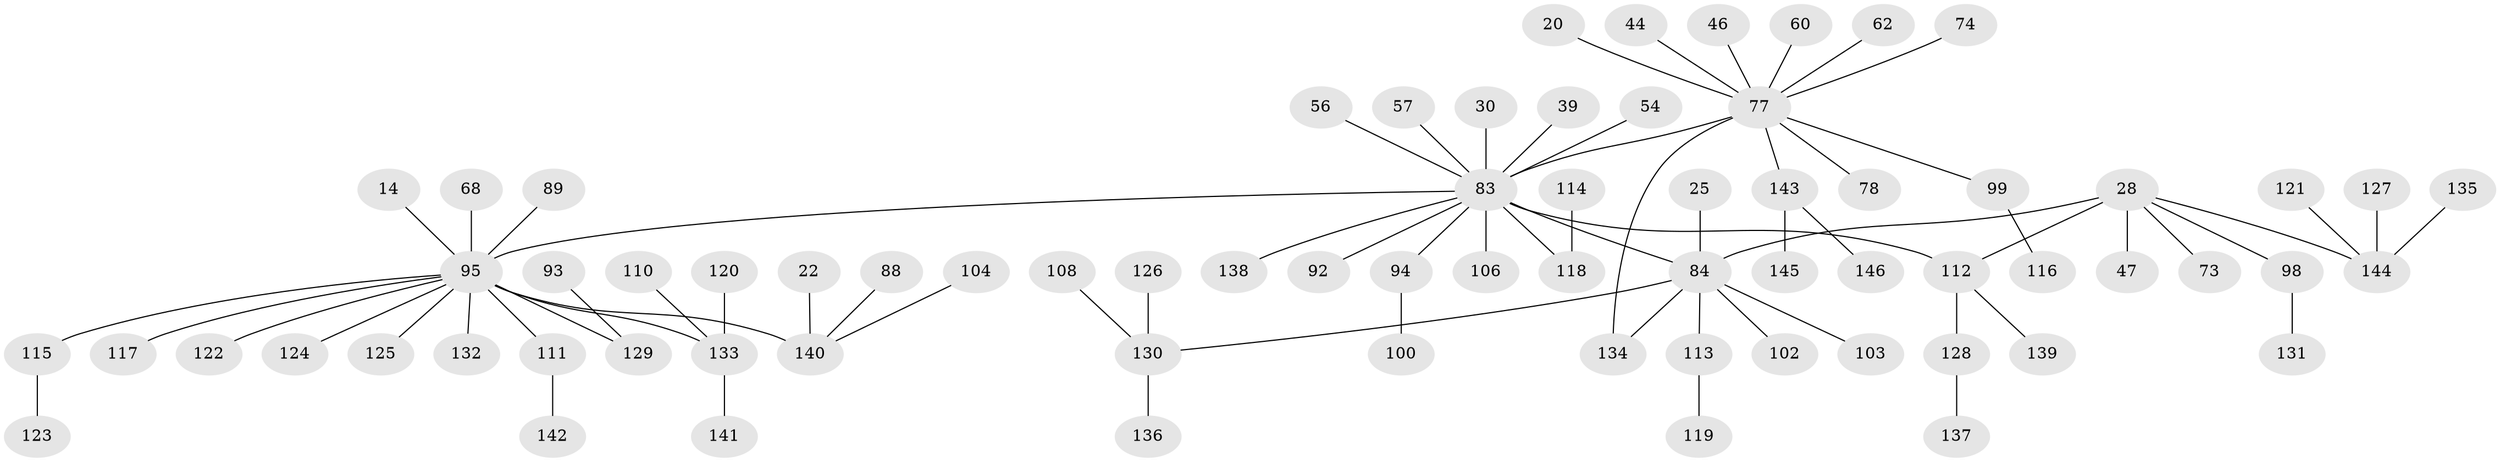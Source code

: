 // original degree distribution, {7: 0.0136986301369863, 6: 0.03424657534246575, 3: 0.13013698630136986, 2: 0.2876712328767123, 4: 0.0684931506849315, 1: 0.4452054794520548, 8: 0.00684931506849315, 5: 0.0136986301369863}
// Generated by graph-tools (version 1.1) at 2025/41/03/09/25 04:41:31]
// undirected, 73 vertices, 74 edges
graph export_dot {
graph [start="1"]
  node [color=gray90,style=filled];
  14;
  20;
  22;
  25;
  28 [super="+13"];
  30;
  39;
  44;
  46 [super="+40"];
  47;
  54;
  56 [super="+48"];
  57;
  60;
  62;
  68 [super="+27"];
  73;
  74 [super="+64"];
  77 [super="+9+16"];
  78;
  83 [super="+65+75"];
  84 [super="+24+18"];
  88;
  89;
  92;
  93;
  94;
  95 [super="+2+3+7+15+32+55"];
  98 [super="+76"];
  99 [super="+97"];
  100;
  102 [super="+50"];
  103;
  104;
  106;
  108;
  110;
  111;
  112 [super="+82"];
  113;
  114 [super="+71"];
  115;
  116;
  117;
  118 [super="+69"];
  119;
  120;
  121;
  122;
  123;
  124 [super="+80+85"];
  125;
  126;
  127;
  128;
  129 [super="+41"];
  130 [super="+53+70"];
  131;
  132 [super="+101"];
  133 [super="+107"];
  134;
  135;
  136;
  137;
  138;
  139;
  140 [super="+19+58"];
  141;
  142;
  143 [super="+86+87+96+109"];
  144 [super="+91"];
  145;
  146;
  14 -- 95;
  20 -- 77;
  22 -- 140;
  25 -- 84;
  28 -- 73;
  28 -- 84 [weight=2];
  28 -- 47;
  28 -- 112;
  28 -- 144;
  28 -- 98;
  30 -- 83;
  39 -- 83;
  44 -- 77;
  46 -- 77;
  54 -- 83;
  56 -- 83;
  57 -- 83;
  60 -- 77;
  62 -- 77;
  68 -- 95;
  74 -- 77;
  77 -- 78;
  77 -- 134;
  77 -- 83 [weight=2];
  77 -- 143;
  77 -- 99;
  83 -- 92;
  83 -- 94;
  83 -- 118;
  83 -- 95 [weight=2];
  83 -- 138;
  83 -- 106;
  83 -- 84;
  83 -- 112;
  84 -- 113;
  84 -- 134;
  84 -- 103;
  84 -- 102;
  84 -- 130;
  88 -- 140;
  89 -- 95;
  93 -- 129;
  94 -- 100;
  95 -- 117;
  95 -- 122;
  95 -- 115;
  95 -- 140 [weight=3];
  95 -- 129;
  95 -- 124;
  95 -- 132 [weight=2];
  95 -- 133 [weight=2];
  95 -- 111;
  95 -- 125;
  98 -- 131;
  99 -- 116;
  104 -- 140;
  108 -- 130;
  110 -- 133;
  111 -- 142;
  112 -- 128;
  112 -- 139;
  113 -- 119;
  114 -- 118;
  115 -- 123;
  120 -- 133;
  121 -- 144;
  126 -- 130;
  127 -- 144;
  128 -- 137;
  130 -- 136;
  133 -- 141;
  135 -- 144;
  143 -- 146;
  143 -- 145;
}
